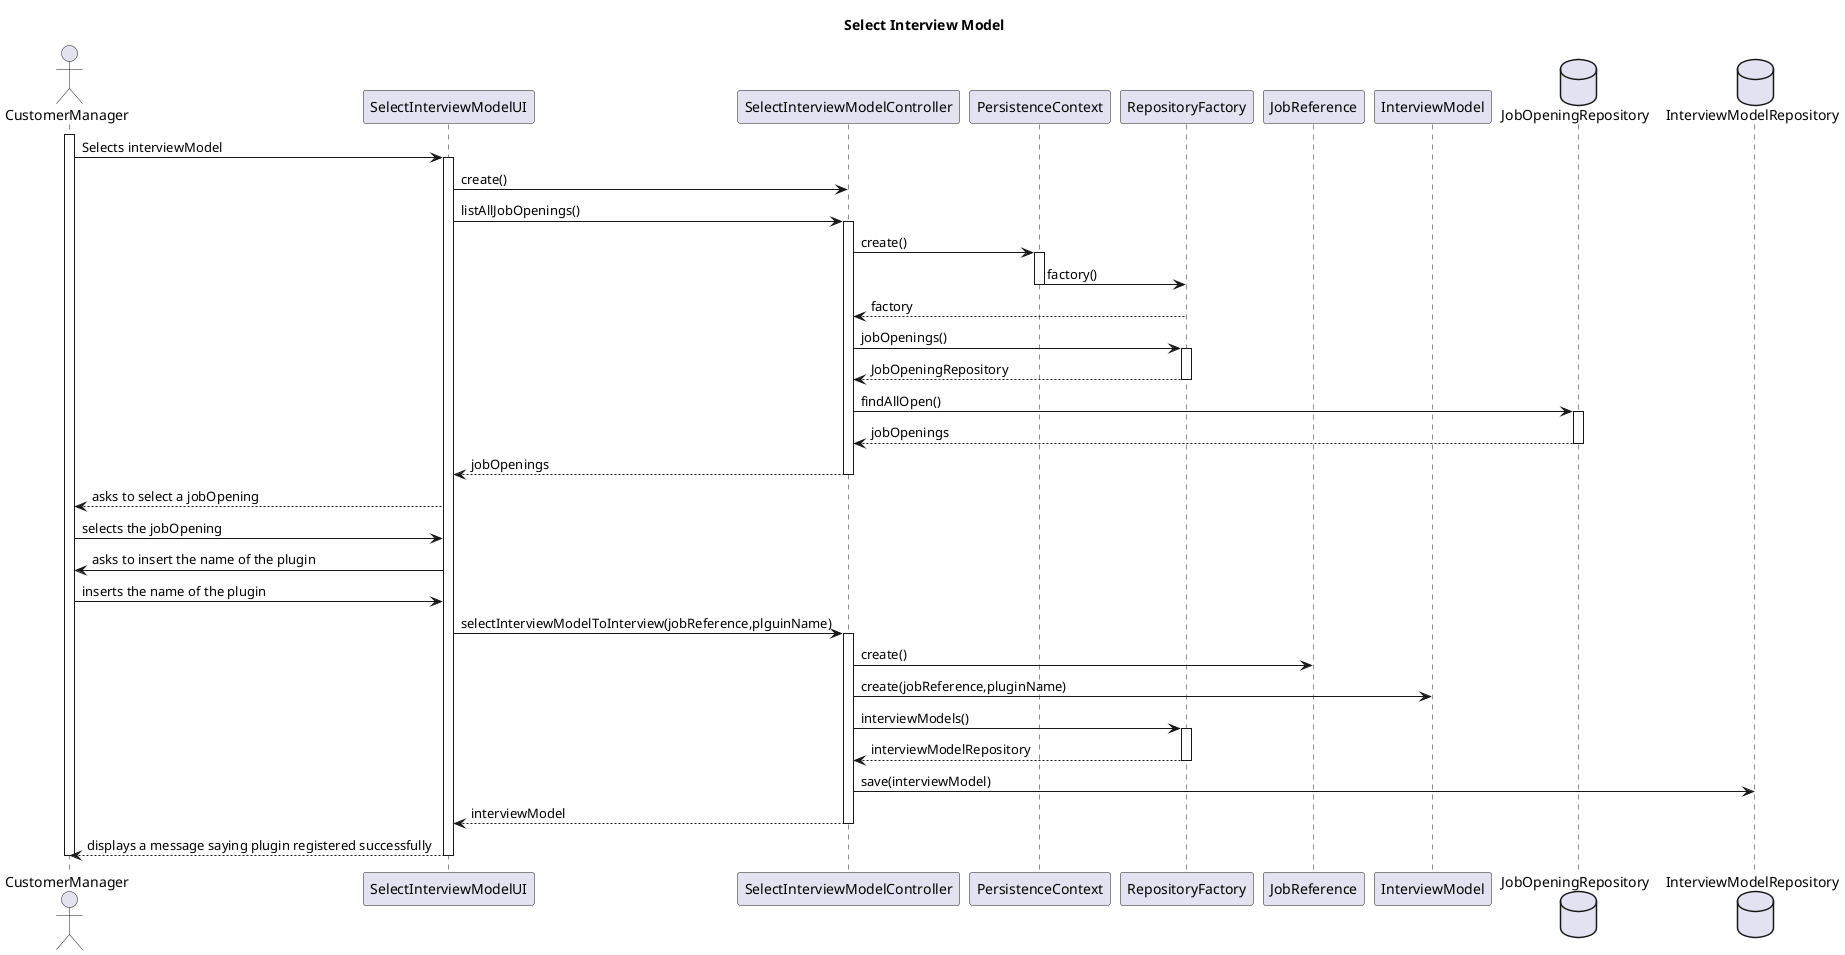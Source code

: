 @startuml
title Select Interview Model

actor CustomerManager as Actor

participant "SelectInterviewModelUI" as UI
participant "SelectInterviewModelController" as Controller
participant "PersistenceContext" as Persistence
participant "RepositoryFactory" as Factory
participant "JobReference" as JobReferenceDomain
participant "InterviewModel" as InterviewModelDomain
database "JobOpeningRepository" as JobOpeningRepository
database "InterviewModelRepository" as InterviewModelRepository

activate Actor

Actor -> UI: Selects interviewModel
    activate UI

    UI -> Controller: create()

    UI -> Controller : listAllJobOpenings()

        activate Controller

            Controller -> Persistence : create()

            activate Persistence

            Persistence -> Factory : factory()

            deactivate Persistence

            Factory --> Controller : factory


            Controller -> Factory : jobOpenings()

            activate Factory

            Factory --> Controller : JobOpeningRepository

            deactivate Factory

            Controller -> JobOpeningRepository : findAllOpen()

            activate JobOpeningRepository

            JobOpeningRepository --> Controller : jobOpenings

            deactivate JobOpeningRepository

            Controller --> UI : jobOpenings

            deactivate Controller

            UI --> Actor : asks to select a jobOpening

            Actor -> UI : selects the jobOpening

            UI -> Actor : asks to insert the name of the plugin

            Actor -> UI : inserts the name of the plugin

            UI -> Controller : selectInterviewModelToInterview(jobReference,plguinName)

            activate Controller

                Controller -> JobReferenceDomain : create()

                Controller -> InterviewModelDomain : create(jobReference,pluginName)

                Controller -> Factory : interviewModels()

                activate Factory

                Factory --> Controller : interviewModelRepository

                deactivate Factory

                Controller -> InterviewModelRepository : save(interviewModel)

                Controller --> UI : interviewModel

                deactivate Controller

                UI --> Actor : displays a message saying plugin registered successfully
             deactivate UI
             deactivate Actor
@enduml
